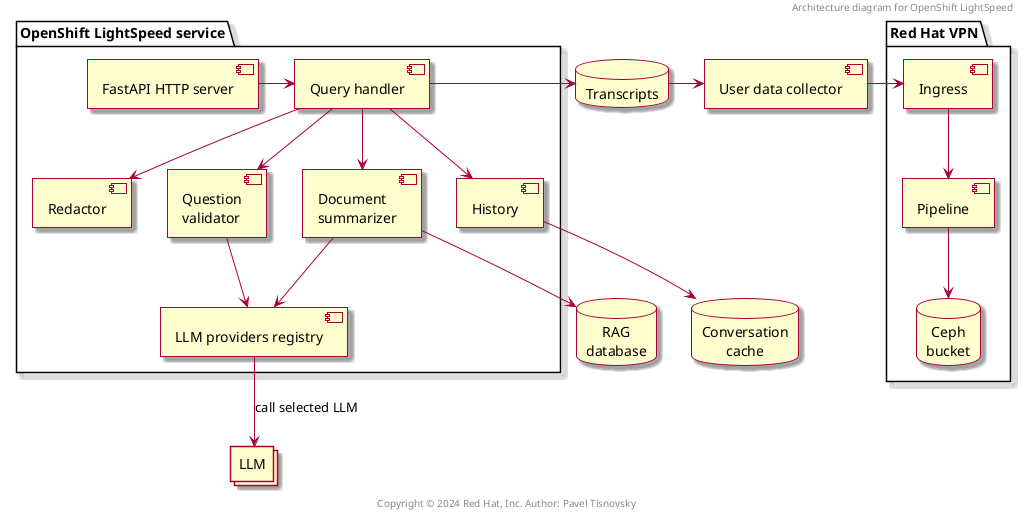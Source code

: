 //
// vim:syntax=plantuml
//

// Generate PNG image with architecture diagram by using the following command:
// java -jar plantuml.jar architecture_diagram.uml
//
// Generate SVG drawing with architecture diagram by using the following command:
// java -jar plantuml.jar -tsvg architecture_diagram.uml

@startuml
skin rose

header Architecture diagram for OpenShift LightSpeed
footer Copyright © 2024 Red Hat, Inc. Author: Pavel Tisnovsky

package "OpenShift LightSpeed service" as ols {
    component "FastAPI HTTP server" as http
    component "Query handler" as handler
    component "History" as history
    component "Redactor" as redactor
    component "Question\nvalidator" as question_validator
    component "Document\nsummarizer" as document_summarizer
    component "LLM providers registry" as llm_register
    http -> handler
    handler --> history
    handler --> redactor
    handler --> question_validator
    handler --> document_summarizer
    question_validator --> llm_register
    document_summarizer --> llm_register
}

component "User data collector" as collector

database "RAG\ndatabase" as rag
database "Conversation\ncache" as cache
collections "LLM" as llm
database "Transcripts" as transcripts
document_summarizer --> rag
history --> cache
llm_register --> llm : call selected LLM
handler -> transcripts
transcripts -> collector

package "Red Hat VPN" {
   [Ingress] as ingress
   [Pipeline] as pipeline
   database "Ceph\nbucket" as ceph
   ingress --> pipeline
   pipeline --> ceph
}

collector -> ingress

@enduml
